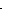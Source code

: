 prologues:=3;

dx:=0.4cm;
dy:=1cm;
levmax:=3;
input TEX.mp
pw:=0.2cm;

pair labelshift;
labelshift:=(0.3dx,0);

def drawtree(expr i,j,x,y,lev)=
numeric xx,yy;

if lev<levmax:
   xx:=x-dx*(2**(levmax-lev));
   yy:=y-dy;
   draw (x,y)--(xx,yy);
   label("0",1/2[(x,y),(xx,yy)]-labelshift*(2**(levmax-lev)));
   drawtree(i+1,j,xx,yy,lev+1);
   
   xx:=x+dx*(2**(levmax-lev));
   yy:=y-dy;
   draw (x,y)--(xx,yy);
   label("1",1/2[(x,y),(xx,yy)]+labelshift*(2**(levmax-lev)));
   drawtree(i,j+1,xx,yy,lev+1);
else:
   xx:=x-dx*(2**(levmax-lev))*0.5;
   yy:=y-dy*0.5;
   draw (x,y)--(xx,yy);
   
   xx:=x+dx*(2**(levmax-lev))*0.5;
   yy:=y-dy*0.5;
   draw (x,y)--(xx,yy);
fi;
enddef;

beginfig(1)
drawtree(0,0,0,0,0);
endfig;

bye